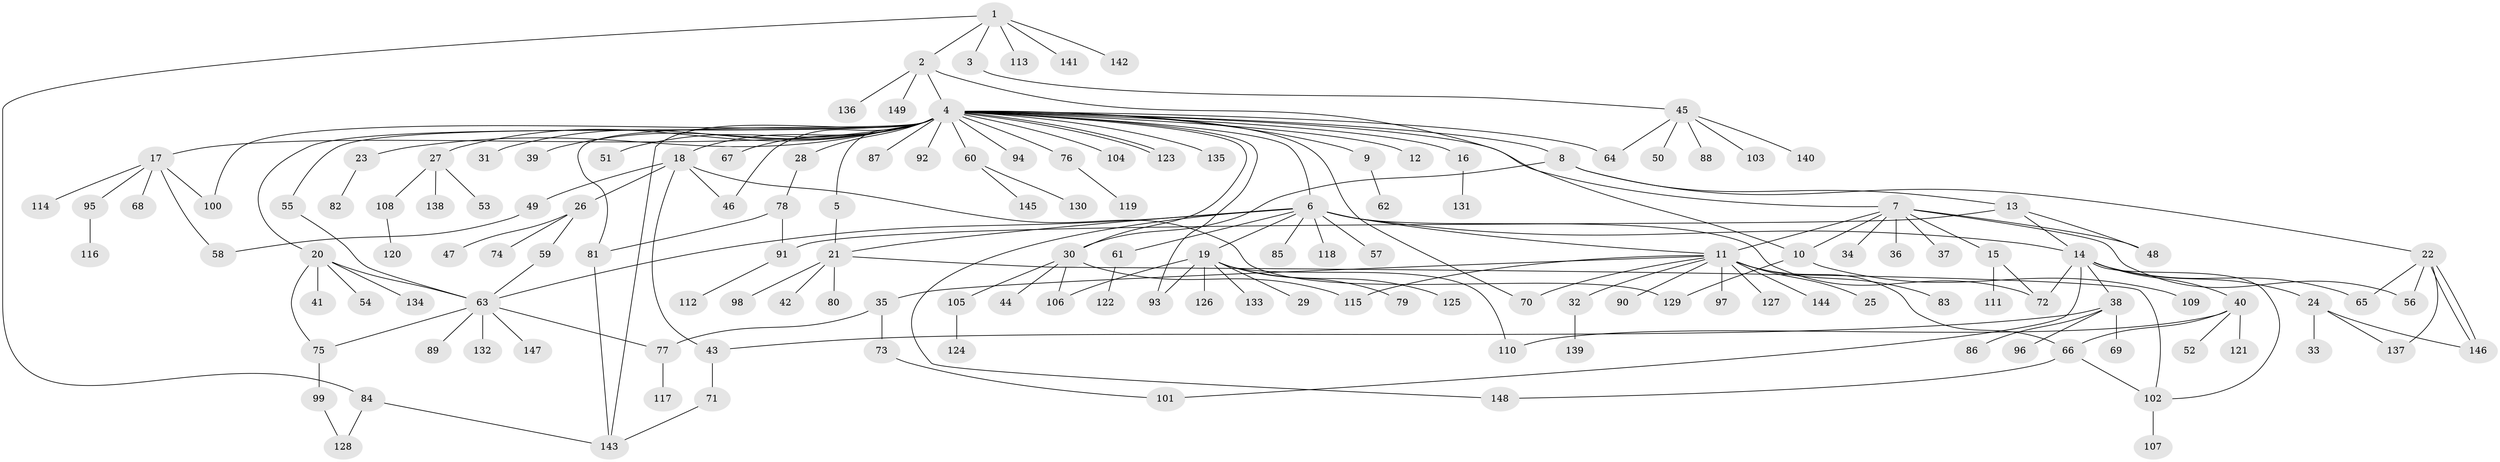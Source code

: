 // Generated by graph-tools (version 1.1) at 2025/14/03/09/25 04:14:30]
// undirected, 149 vertices, 189 edges
graph export_dot {
graph [start="1"]
  node [color=gray90,style=filled];
  1;
  2;
  3;
  4;
  5;
  6;
  7;
  8;
  9;
  10;
  11;
  12;
  13;
  14;
  15;
  16;
  17;
  18;
  19;
  20;
  21;
  22;
  23;
  24;
  25;
  26;
  27;
  28;
  29;
  30;
  31;
  32;
  33;
  34;
  35;
  36;
  37;
  38;
  39;
  40;
  41;
  42;
  43;
  44;
  45;
  46;
  47;
  48;
  49;
  50;
  51;
  52;
  53;
  54;
  55;
  56;
  57;
  58;
  59;
  60;
  61;
  62;
  63;
  64;
  65;
  66;
  67;
  68;
  69;
  70;
  71;
  72;
  73;
  74;
  75;
  76;
  77;
  78;
  79;
  80;
  81;
  82;
  83;
  84;
  85;
  86;
  87;
  88;
  89;
  90;
  91;
  92;
  93;
  94;
  95;
  96;
  97;
  98;
  99;
  100;
  101;
  102;
  103;
  104;
  105;
  106;
  107;
  108;
  109;
  110;
  111;
  112;
  113;
  114;
  115;
  116;
  117;
  118;
  119;
  120;
  121;
  122;
  123;
  124;
  125;
  126;
  127;
  128;
  129;
  130;
  131;
  132;
  133;
  134;
  135;
  136;
  137;
  138;
  139;
  140;
  141;
  142;
  143;
  144;
  145;
  146;
  147;
  148;
  149;
  1 -- 2;
  1 -- 3;
  1 -- 84;
  1 -- 113;
  1 -- 141;
  1 -- 142;
  2 -- 4;
  2 -- 10;
  2 -- 136;
  2 -- 149;
  3 -- 45;
  4 -- 5;
  4 -- 6;
  4 -- 7;
  4 -- 8;
  4 -- 9;
  4 -- 12;
  4 -- 16;
  4 -- 17;
  4 -- 18;
  4 -- 20;
  4 -- 23;
  4 -- 27;
  4 -- 28;
  4 -- 30;
  4 -- 31;
  4 -- 39;
  4 -- 46;
  4 -- 51;
  4 -- 55;
  4 -- 60;
  4 -- 64;
  4 -- 67;
  4 -- 70;
  4 -- 76;
  4 -- 81;
  4 -- 87;
  4 -- 92;
  4 -- 93;
  4 -- 94;
  4 -- 100;
  4 -- 104;
  4 -- 123;
  4 -- 123;
  4 -- 135;
  4 -- 143;
  5 -- 21;
  6 -- 11;
  6 -- 14;
  6 -- 19;
  6 -- 21;
  6 -- 57;
  6 -- 61;
  6 -- 63;
  6 -- 72;
  6 -- 85;
  6 -- 118;
  6 -- 148;
  7 -- 10;
  7 -- 11;
  7 -- 15;
  7 -- 34;
  7 -- 36;
  7 -- 37;
  7 -- 48;
  7 -- 56;
  8 -- 13;
  8 -- 22;
  8 -- 30;
  9 -- 62;
  10 -- 109;
  10 -- 129;
  11 -- 25;
  11 -- 32;
  11 -- 35;
  11 -- 66;
  11 -- 70;
  11 -- 83;
  11 -- 90;
  11 -- 97;
  11 -- 115;
  11 -- 127;
  11 -- 144;
  13 -- 14;
  13 -- 48;
  13 -- 91;
  14 -- 24;
  14 -- 38;
  14 -- 40;
  14 -- 65;
  14 -- 72;
  14 -- 101;
  14 -- 102;
  15 -- 72;
  15 -- 111;
  16 -- 131;
  17 -- 58;
  17 -- 68;
  17 -- 95;
  17 -- 100;
  17 -- 114;
  18 -- 26;
  18 -- 43;
  18 -- 46;
  18 -- 49;
  18 -- 129;
  19 -- 29;
  19 -- 79;
  19 -- 93;
  19 -- 106;
  19 -- 110;
  19 -- 125;
  19 -- 126;
  19 -- 133;
  20 -- 41;
  20 -- 54;
  20 -- 63;
  20 -- 75;
  20 -- 134;
  21 -- 42;
  21 -- 80;
  21 -- 98;
  21 -- 102;
  22 -- 56;
  22 -- 65;
  22 -- 137;
  22 -- 146;
  22 -- 146;
  23 -- 82;
  24 -- 33;
  24 -- 137;
  24 -- 146;
  26 -- 47;
  26 -- 59;
  26 -- 74;
  27 -- 53;
  27 -- 108;
  27 -- 138;
  28 -- 78;
  30 -- 44;
  30 -- 105;
  30 -- 106;
  30 -- 115;
  32 -- 139;
  35 -- 73;
  35 -- 77;
  38 -- 43;
  38 -- 69;
  38 -- 86;
  38 -- 96;
  40 -- 52;
  40 -- 66;
  40 -- 110;
  40 -- 121;
  43 -- 71;
  45 -- 50;
  45 -- 64;
  45 -- 88;
  45 -- 103;
  45 -- 140;
  49 -- 58;
  55 -- 63;
  59 -- 63;
  60 -- 130;
  60 -- 145;
  61 -- 122;
  63 -- 75;
  63 -- 77;
  63 -- 89;
  63 -- 132;
  63 -- 147;
  66 -- 102;
  66 -- 148;
  71 -- 143;
  73 -- 101;
  75 -- 99;
  76 -- 119;
  77 -- 117;
  78 -- 81;
  78 -- 91;
  81 -- 143;
  84 -- 128;
  84 -- 143;
  91 -- 112;
  95 -- 116;
  99 -- 128;
  102 -- 107;
  105 -- 124;
  108 -- 120;
}
